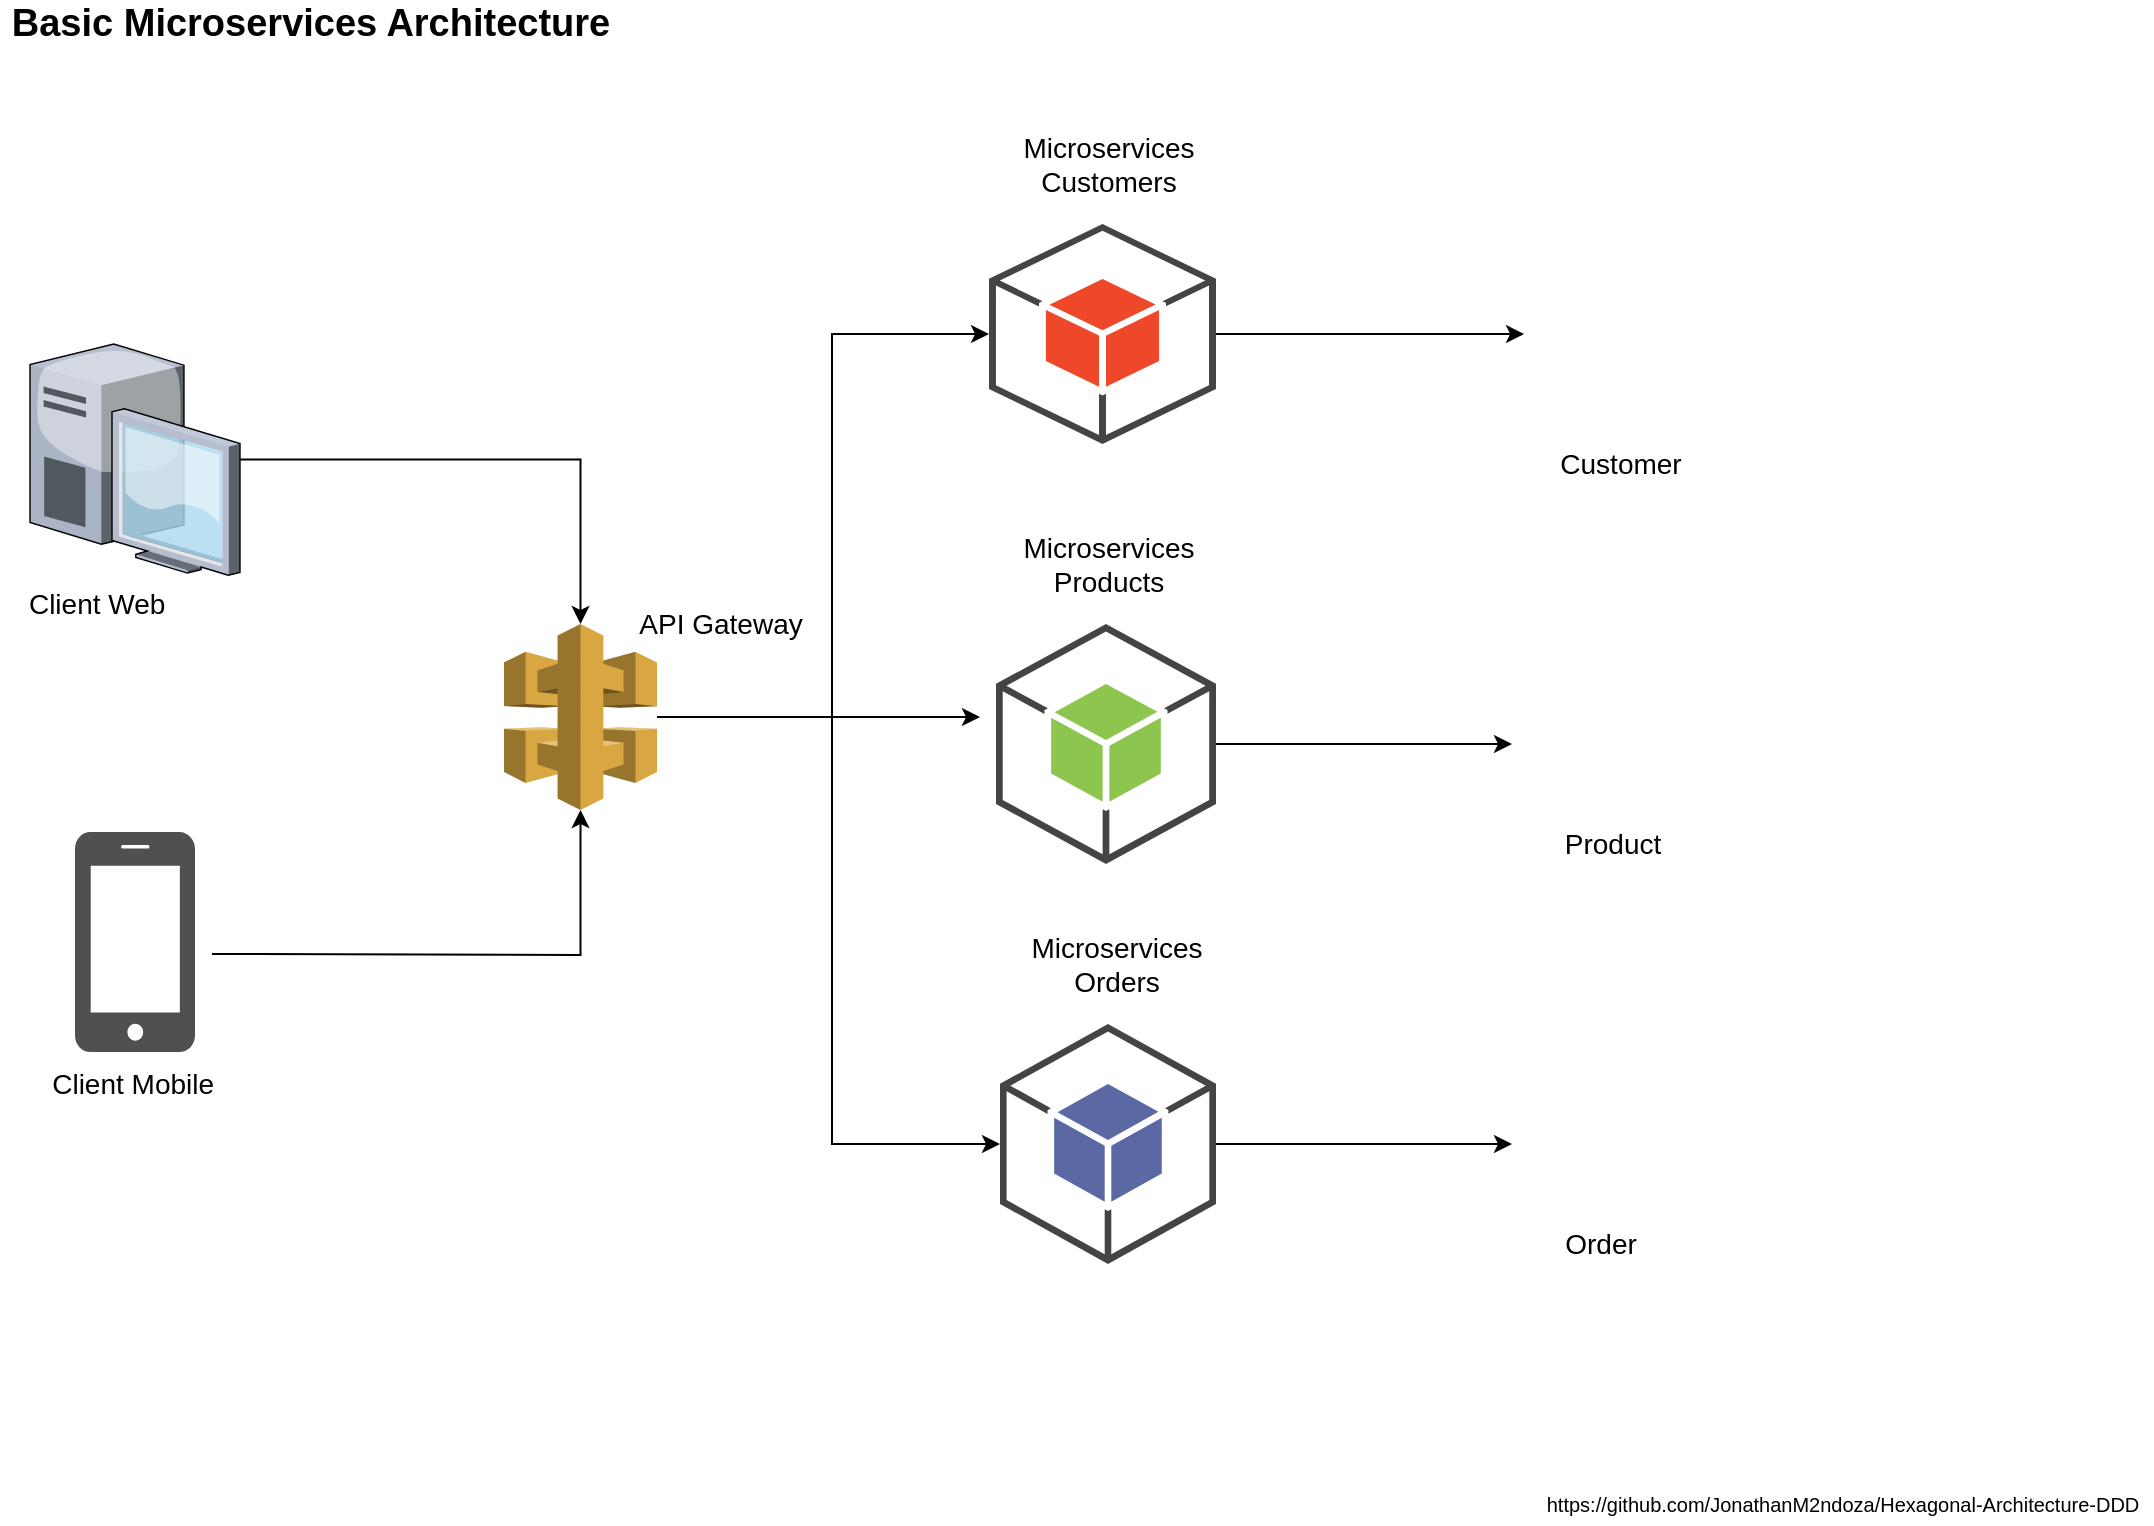 <mxfile version="13.1.6" type="device"><diagram id="akhTHRsQhaFSMrooGJkA" name="Page-1"><mxGraphModel dx="1422" dy="784" grid="1" gridSize="10" guides="1" tooltips="1" connect="1" arrows="1" fold="1" page="1" pageScale="1" pageWidth="1169" pageHeight="827" math="0" shadow="0"><root><mxCell id="0"/><mxCell id="1" parent="0"/><mxCell id="sV14-c_Tjut8fi-eppSr-33" style="edgeStyle=orthogonalEdgeStyle;rounded=0;orthogonalLoop=1;jettySize=auto;html=1;fontSize=14;" parent="1" target="sV14-c_Tjut8fi-eppSr-4" edge="1"><mxGeometry relative="1" as="geometry"><mxPoint x="150" y="515" as="sourcePoint"/></mxGeometry></mxCell><mxCell id="sV14-c_Tjut8fi-eppSr-34" style="edgeStyle=orthogonalEdgeStyle;rounded=0;orthogonalLoop=1;jettySize=auto;html=1;entryX=0;entryY=0.5;entryDx=0;entryDy=0;entryPerimeter=0;fontSize=14;" parent="1" source="sV14-c_Tjut8fi-eppSr-4" target="sV14-c_Tjut8fi-eppSr-11" edge="1"><mxGeometry relative="1" as="geometry"><Array as="points"><mxPoint x="460" y="397"/><mxPoint x="460" y="205"/></Array></mxGeometry></mxCell><mxCell id="sV14-c_Tjut8fi-eppSr-35" style="edgeStyle=orthogonalEdgeStyle;rounded=0;orthogonalLoop=1;jettySize=auto;html=1;fontSize=14;" parent="1" source="sV14-c_Tjut8fi-eppSr-4" edge="1"><mxGeometry relative="1" as="geometry"><mxPoint x="534" y="396.5" as="targetPoint"/></mxGeometry></mxCell><mxCell id="sV14-c_Tjut8fi-eppSr-37" style="edgeStyle=orthogonalEdgeStyle;rounded=0;orthogonalLoop=1;jettySize=auto;html=1;entryX=0;entryY=0.5;entryDx=0;entryDy=0;entryPerimeter=0;fontSize=14;" parent="1" source="sV14-c_Tjut8fi-eppSr-4" target="sV14-c_Tjut8fi-eppSr-14" edge="1"><mxGeometry relative="1" as="geometry"><Array as="points"><mxPoint x="460" y="397"/><mxPoint x="460" y="610"/></Array></mxGeometry></mxCell><mxCell id="sV14-c_Tjut8fi-eppSr-4" value="" style="outlineConnect=0;dashed=0;verticalLabelPosition=bottom;verticalAlign=top;align=center;html=1;shape=mxgraph.aws3.api_gateway;fillColor=#D9A741;gradientColor=none;" parent="1" vertex="1"><mxGeometry x="296" y="350" width="76.5" height="93" as="geometry"/></mxCell><mxCell id="sV14-c_Tjut8fi-eppSr-32" style="edgeStyle=orthogonalEdgeStyle;rounded=0;orthogonalLoop=1;jettySize=auto;html=1;fontSize=14;" parent="1" source="sV14-c_Tjut8fi-eppSr-8" target="sV14-c_Tjut8fi-eppSr-4" edge="1"><mxGeometry relative="1" as="geometry"/></mxCell><mxCell id="sV14-c_Tjut8fi-eppSr-8" value="" style="verticalLabelPosition=bottom;aspect=fixed;html=1;verticalAlign=top;strokeColor=none;align=center;outlineConnect=0;shape=mxgraph.citrix.desktop;" parent="1" vertex="1"><mxGeometry x="59" y="210" width="105" height="115.62" as="geometry"/></mxCell><mxCell id="sV14-c_Tjut8fi-eppSr-9" value="&lt;span style=&quot;font-size: 19px&quot;&gt;&lt;b&gt;Basic Microservices Architecture&lt;/b&gt;&lt;/span&gt;" style="text;html=1;resizable=0;autosize=1;align=center;verticalAlign=middle;points=[];fillColor=none;strokeColor=none;rounded=0;fontSize=15;" parent="1" vertex="1"><mxGeometry x="44" y="40" width="310" height="20" as="geometry"/></mxCell><mxCell id="sV14-c_Tjut8fi-eppSr-47" style="edgeStyle=orthogonalEdgeStyle;rounded=0;orthogonalLoop=1;jettySize=auto;html=1;entryX=-0.045;entryY=0.375;entryDx=0;entryDy=0;entryPerimeter=0;fontSize=15;" parent="1" source="sV14-c_Tjut8fi-eppSr-11" target="sV14-c_Tjut8fi-eppSr-20" edge="1"><mxGeometry relative="1" as="geometry"/></mxCell><mxCell id="sV14-c_Tjut8fi-eppSr-11" value="" style="outlineConnect=0;dashed=0;verticalLabelPosition=bottom;verticalAlign=top;align=center;html=1;shape=mxgraph.aws3.android;fillColor=#EE472A;gradientColor=none;" parent="1" vertex="1"><mxGeometry x="538.5" y="150" width="113.5" height="110" as="geometry"/></mxCell><mxCell id="sV14-c_Tjut8fi-eppSr-46" style="edgeStyle=orthogonalEdgeStyle;rounded=0;orthogonalLoop=1;jettySize=auto;html=1;fontSize=15;" parent="1" source="sV14-c_Tjut8fi-eppSr-13" edge="1"><mxGeometry relative="1" as="geometry"><mxPoint x="800" y="410" as="targetPoint"/></mxGeometry></mxCell><mxCell id="sV14-c_Tjut8fi-eppSr-13" value="" style="outlineConnect=0;dashed=0;verticalLabelPosition=bottom;verticalAlign=top;align=center;html=1;shape=mxgraph.aws3.android;fillColor=#8CC64F;gradientColor=none;" parent="1" vertex="1"><mxGeometry x="542" y="350" width="110" height="120" as="geometry"/></mxCell><mxCell id="sV14-c_Tjut8fi-eppSr-45" style="edgeStyle=orthogonalEdgeStyle;rounded=0;orthogonalLoop=1;jettySize=auto;html=1;fontSize=15;" parent="1" source="sV14-c_Tjut8fi-eppSr-14" edge="1"><mxGeometry relative="1" as="geometry"><mxPoint x="800" y="610" as="targetPoint"/></mxGeometry></mxCell><mxCell id="sV14-c_Tjut8fi-eppSr-14" value="" style="outlineConnect=0;dashed=0;verticalLabelPosition=bottom;verticalAlign=top;align=center;html=1;shape=mxgraph.aws3.android;fillColor=#5A69A4;gradientColor=none;" parent="1" vertex="1"><mxGeometry x="544" y="550" width="108" height="120" as="geometry"/></mxCell><mxCell id="sV14-c_Tjut8fi-eppSr-15" value="&lt;div style=&quot;text-align: left&quot;&gt;&lt;/div&gt;Microservices&lt;br&gt;Customers" style="text;html=1;resizable=0;autosize=1;align=center;verticalAlign=middle;points=[];fillColor=none;strokeColor=none;rounded=0;strokeWidth=3;fontSize=14;" parent="1" vertex="1"><mxGeometry x="548" y="100" width="100" height="40" as="geometry"/></mxCell><mxCell id="sV14-c_Tjut8fi-eppSr-16" value="Microservices&lt;br&gt;Products" style="text;html=1;resizable=0;autosize=1;align=center;verticalAlign=middle;points=[];fillColor=none;strokeColor=none;rounded=0;strokeWidth=3;fontSize=14;" parent="1" vertex="1"><mxGeometry x="548" y="300" width="100" height="40" as="geometry"/></mxCell><mxCell id="sV14-c_Tjut8fi-eppSr-17" value="Microservices&lt;br&gt;Orders" style="text;html=1;resizable=0;autosize=1;align=center;verticalAlign=middle;points=[];fillColor=none;strokeColor=none;rounded=0;strokeWidth=3;fontSize=14;" parent="1" vertex="1"><mxGeometry x="552" y="500" width="100" height="40" as="geometry"/></mxCell><mxCell id="sV14-c_Tjut8fi-eppSr-18" value="API Gateway" style="text;html=1;resizable=0;autosize=1;align=center;verticalAlign=middle;points=[];fillColor=none;strokeColor=none;rounded=0;strokeWidth=3;fontSize=14;" parent="1" vertex="1"><mxGeometry x="354" y="340" width="100" height="20" as="geometry"/></mxCell><mxCell id="sV14-c_Tjut8fi-eppSr-20" value="" style="shape=image;html=1;verticalAlign=top;verticalLabelPosition=bottom;labelBackgroundColor=#ffffff;imageAspect=0;aspect=fixed;image=https://cdn3.iconfinder.com/data/icons/linecons-free-vector-icons-pack/32/data-128.png;strokeWidth=3;fontSize=14;" parent="1" vertex="1"><mxGeometry x="810" y="172" width="88" height="88" as="geometry"/></mxCell><mxCell id="sV14-c_Tjut8fi-eppSr-21" value="Customer" style="text;html=1;resizable=0;autosize=1;align=center;verticalAlign=middle;points=[];fillColor=none;strokeColor=none;rounded=0;strokeWidth=3;fontSize=14;" parent="1" vertex="1"><mxGeometry x="814" y="260" width="80" height="20" as="geometry"/></mxCell><mxCell id="sV14-c_Tjut8fi-eppSr-22" value="" style="shape=image;html=1;verticalAlign=top;verticalLabelPosition=bottom;labelBackgroundColor=#ffffff;imageAspect=0;aspect=fixed;image=https://cdn3.iconfinder.com/data/icons/linecons-free-vector-icons-pack/32/data-128.png;strokeWidth=3;fontSize=14;" parent="1" vertex="1"><mxGeometry x="806" y="362" width="88" height="88" as="geometry"/></mxCell><mxCell id="sV14-c_Tjut8fi-eppSr-23" value="Product" style="text;html=1;resizable=0;autosize=1;align=center;verticalAlign=middle;points=[];fillColor=none;strokeColor=none;rounded=0;strokeWidth=3;fontSize=14;" parent="1" vertex="1"><mxGeometry x="820" y="450" width="60" height="20" as="geometry"/></mxCell><mxCell id="sV14-c_Tjut8fi-eppSr-24" value="" style="shape=image;html=1;verticalAlign=top;verticalLabelPosition=bottom;labelBackgroundColor=#ffffff;imageAspect=0;aspect=fixed;image=https://cdn3.iconfinder.com/data/icons/linecons-free-vector-icons-pack/32/data-128.png;strokeWidth=3;fontSize=14;" parent="1" vertex="1"><mxGeometry x="800" y="560" width="88" height="88" as="geometry"/></mxCell><mxCell id="sV14-c_Tjut8fi-eppSr-25" value="Order" style="text;html=1;resizable=0;autosize=1;align=center;verticalAlign=middle;points=[];fillColor=none;strokeColor=none;rounded=0;strokeWidth=3;fontSize=14;" parent="1" vertex="1"><mxGeometry x="819" y="650" width="50" height="20" as="geometry"/></mxCell><mxCell id="sV14-c_Tjut8fi-eppSr-48" value="Client Web&amp;nbsp;" style="text;html=1;resizable=0;autosize=1;align=center;verticalAlign=middle;points=[];fillColor=none;strokeColor=none;rounded=0;strokeWidth=3;fontSize=14;" parent="1" vertex="1"><mxGeometry x="49" y="330" width="90" height="20" as="geometry"/></mxCell><mxCell id="Q5Hf5tu6-RpUSEmfFPCq-4" value="" style="pointerEvents=1;shadow=0;dashed=0;html=1;strokeColor=none;fillColor=#505050;labelPosition=center;verticalLabelPosition=bottom;verticalAlign=top;outlineConnect=0;align=center;shape=mxgraph.office.devices.cell_phone_iphone_proportional;" parent="1" vertex="1"><mxGeometry x="81.5" y="454" width="60" height="110" as="geometry"/></mxCell><mxCell id="Q5Hf5tu6-RpUSEmfFPCq-5" value="Client Mobile&amp;nbsp;" style="text;html=1;resizable=0;autosize=1;align=center;verticalAlign=middle;points=[];fillColor=none;strokeColor=none;rounded=0;strokeWidth=3;fontSize=14;" parent="1" vertex="1"><mxGeometry x="61.5" y="570" width="100" height="20" as="geometry"/></mxCell><mxCell id="pxJpRKOz8-PY_QIa1Z1S-7" value="&lt;span style=&quot;font-size: 10px;&quot;&gt;&lt;span style=&quot;font-size: 10px;&quot;&gt;https://github.com/JonathanM2ndoza/Hexagonal-Architecture-DDD&lt;/span&gt;&lt;/span&gt;" style="text;html=1;resizable=0;autosize=1;align=center;verticalAlign=middle;points=[];fillColor=none;strokeColor=none;rounded=0;fontSize=10;fontStyle=0" vertex="1" parent="1"><mxGeometry x="810" y="780" width="310" height="20" as="geometry"/></mxCell></root></mxGraphModel></diagram></mxfile>